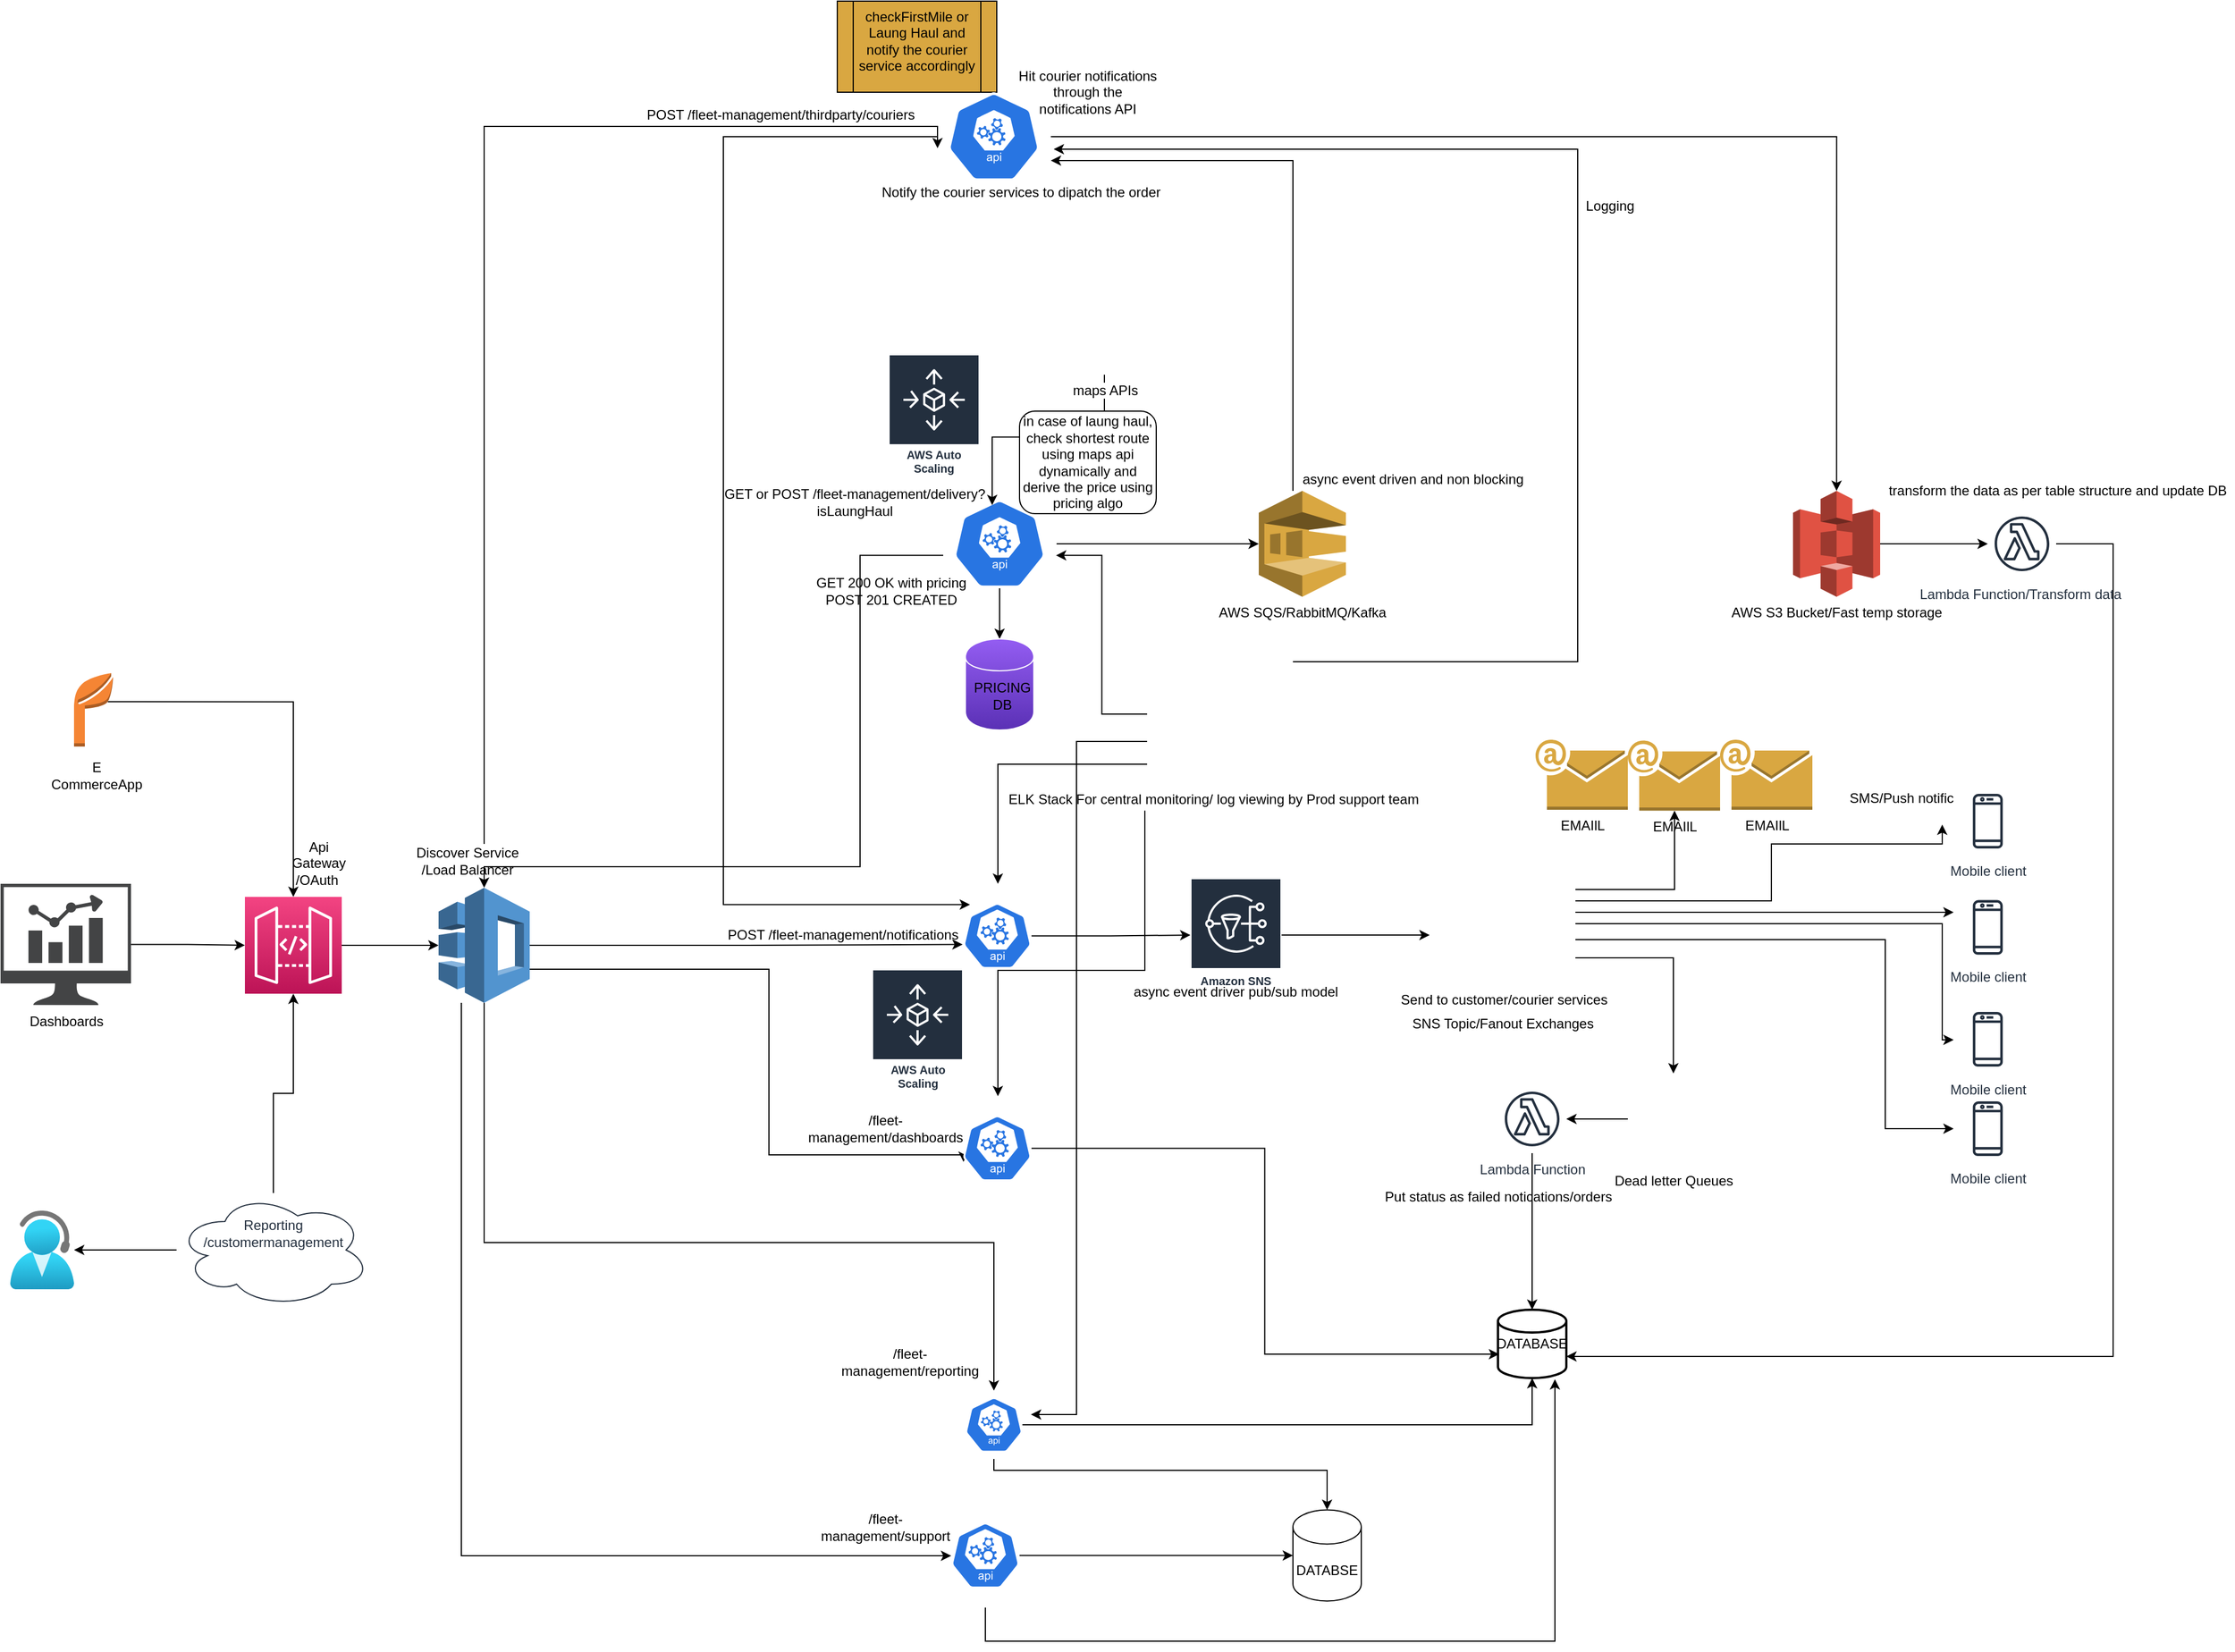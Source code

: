 <mxfile version="14.8.6" type="github">
  <diagram id="D4vt_JizwiGhyIq_tCMl" name="Page-1">
    <mxGraphModel dx="2512" dy="1933" grid="1" gridSize="10" guides="1" tooltips="1" connect="1" arrows="1" fold="1" page="1" pageScale="1" pageWidth="850" pageHeight="1100" math="0" shadow="0">
      <root>
        <mxCell id="0" />
        <mxCell id="1" parent="0" />
        <mxCell id="d7MVmfg-RTv1msQ8y9jw-11" style="edgeStyle=orthogonalEdgeStyle;rounded=0;orthogonalLoop=1;jettySize=auto;html=1;exitX=0.86;exitY=0.39;exitDx=0;exitDy=0;exitPerimeter=0;" parent="1" source="d7MVmfg-RTv1msQ8y9jw-8" target="d7MVmfg-RTv1msQ8y9jw-10" edge="1">
          <mxGeometry relative="1" as="geometry" />
        </mxCell>
        <mxCell id="d7MVmfg-RTv1msQ8y9jw-8" value="" style="outlineConnect=0;dashed=0;verticalLabelPosition=bottom;verticalAlign=top;align=center;html=1;shape=mxgraph.aws3.application;fillColor=#F58534;gradientColor=none;" parent="1" vertex="1">
          <mxGeometry x="-310" y="-270" width="34.5" height="64.5" as="geometry" />
        </mxCell>
        <mxCell id="d7MVmfg-RTv1msQ8y9jw-16" style="edgeStyle=orthogonalEdgeStyle;rounded=0;orthogonalLoop=1;jettySize=auto;html=1;entryX=0;entryY=0.5;entryDx=0;entryDy=0;entryPerimeter=0;" parent="1" source="d7MVmfg-RTv1msQ8y9jw-10" target="d7MVmfg-RTv1msQ8y9jw-15" edge="1">
          <mxGeometry relative="1" as="geometry" />
        </mxCell>
        <mxCell id="d7MVmfg-RTv1msQ8y9jw-10" value="" style="points=[[0,0,0],[0.25,0,0],[0.5,0,0],[0.75,0,0],[1,0,0],[0,1,0],[0.25,1,0],[0.5,1,0],[0.75,1,0],[1,1,0],[0,0.25,0],[0,0.5,0],[0,0.75,0],[1,0.25,0],[1,0.5,0],[1,0.75,0]];outlineConnect=0;fontColor=#232F3E;gradientColor=#F34482;gradientDirection=north;fillColor=#BC1356;strokeColor=#ffffff;dashed=0;verticalLabelPosition=bottom;verticalAlign=top;align=center;html=1;fontSize=12;fontStyle=0;aspect=fixed;shape=mxgraph.aws4.resourceIcon;resIcon=mxgraph.aws4.api_gateway;" parent="1" vertex="1">
          <mxGeometry x="-160" y="-73.5" width="85" height="85" as="geometry" />
        </mxCell>
        <mxCell id="d7MVmfg-RTv1msQ8y9jw-12" value="E CommerceApp&lt;br&gt;" style="text;html=1;strokeColor=none;fillColor=none;align=center;verticalAlign=middle;whiteSpace=wrap;rounded=0;" parent="1" vertex="1">
          <mxGeometry x="-310" y="-190" width="40" height="20" as="geometry" />
        </mxCell>
        <mxCell id="d7MVmfg-RTv1msQ8y9jw-13" value="Api Gateway /OAuth&amp;nbsp;&lt;br&gt;" style="text;html=1;strokeColor=none;fillColor=none;align=center;verticalAlign=middle;whiteSpace=wrap;rounded=0;" parent="1" vertex="1">
          <mxGeometry x="-115" y="-150" width="40" height="93.25" as="geometry" />
        </mxCell>
        <mxCell id="c6L_GwuFG2z1LtC3eL-s-38" style="edgeStyle=orthogonalEdgeStyle;rounded=0;orthogonalLoop=1;jettySize=auto;html=1;" parent="1" source="d7MVmfg-RTv1msQ8y9jw-15" edge="1">
          <mxGeometry relative="1" as="geometry">
            <mxPoint x="470" y="-31.75" as="targetPoint" />
          </mxGeometry>
        </mxCell>
        <mxCell id="c6L_GwuFG2z1LtC3eL-s-56" style="edgeStyle=orthogonalEdgeStyle;rounded=0;orthogonalLoop=1;jettySize=auto;html=1;entryX=0.005;entryY=0.63;entryDx=0;entryDy=0;entryPerimeter=0;" parent="1" source="d7MVmfg-RTv1msQ8y9jw-15" target="d7MVmfg-RTv1msQ8y9jw-173" edge="1">
          <mxGeometry relative="1" as="geometry">
            <Array as="points">
              <mxPoint x="300" y="-10" />
              <mxPoint x="300" y="153" />
              <mxPoint x="471" y="153" />
            </Array>
          </mxGeometry>
        </mxCell>
        <mxCell id="c6L_GwuFG2z1LtC3eL-s-64" style="edgeStyle=orthogonalEdgeStyle;rounded=0;orthogonalLoop=1;jettySize=auto;html=1;entryX=0.5;entryY=0;entryDx=0;entryDy=0;entryPerimeter=0;" parent="1" source="d7MVmfg-RTv1msQ8y9jw-15" target="d7MVmfg-RTv1msQ8y9jw-112" edge="1">
          <mxGeometry relative="1" as="geometry">
            <Array as="points">
              <mxPoint x="50" y="230" />
              <mxPoint x="498" y="230" />
            </Array>
          </mxGeometry>
        </mxCell>
        <mxCell id="c6L_GwuFG2z1LtC3eL-s-67" style="edgeStyle=orthogonalEdgeStyle;rounded=0;orthogonalLoop=1;jettySize=auto;html=1;" parent="1" source="d7MVmfg-RTv1msQ8y9jw-15" target="c6L_GwuFG2z1LtC3eL-s-66" edge="1">
          <mxGeometry relative="1" as="geometry">
            <Array as="points">
              <mxPoint x="30" y="505" />
            </Array>
          </mxGeometry>
        </mxCell>
        <mxCell id="d7MVmfg-RTv1msQ8y9jw-15" value="" style="outlineConnect=0;dashed=0;verticalLabelPosition=bottom;verticalAlign=top;align=center;html=1;shape=mxgraph.aws3.application_discovery_service;fillColor=#5294CF;gradientColor=none;" parent="1" vertex="1">
          <mxGeometry x="10" y="-81.5" width="80" height="101" as="geometry" />
        </mxCell>
        <mxCell id="E4ljKwpt6V25fC0PbpRW-5" style="edgeStyle=orthogonalEdgeStyle;rounded=0;orthogonalLoop=1;jettySize=auto;html=1;entryX=0.005;entryY=0.63;entryDx=0;entryDy=0;entryPerimeter=0;" edge="1" parent="1" source="d7MVmfg-RTv1msQ8y9jw-17" target="E4ljKwpt6V25fC0PbpRW-1">
          <mxGeometry relative="1" as="geometry">
            <Array as="points">
              <mxPoint x="50" y="-750" />
              <mxPoint x="448" y="-750" />
            </Array>
          </mxGeometry>
        </mxCell>
        <mxCell id="d7MVmfg-RTv1msQ8y9jw-17" value="Discover Service&lt;br&gt;/Load Balancer" style="text;html=1;align=center;verticalAlign=middle;resizable=0;points=[];autosize=1;strokeColor=none;" parent="1" vertex="1">
          <mxGeometry x="-20" y="-120" width="110" height="30" as="geometry" />
        </mxCell>
        <mxCell id="d7MVmfg-RTv1msQ8y9jw-37" style="edgeStyle=orthogonalEdgeStyle;rounded=0;orthogonalLoop=1;jettySize=auto;html=1;exitX=0.005;exitY=0.63;exitDx=0;exitDy=0;exitPerimeter=0;" parent="1" source="d7MVmfg-RTv1msQ8y9jw-19" target="d7MVmfg-RTv1msQ8y9jw-15" edge="1">
          <mxGeometry relative="1" as="geometry">
            <Array as="points">
              <mxPoint x="380" y="-373" />
              <mxPoint x="380" y="-100" />
              <mxPoint x="50" y="-100" />
            </Array>
          </mxGeometry>
        </mxCell>
        <mxCell id="d7MVmfg-RTv1msQ8y9jw-84" style="edgeStyle=orthogonalEdgeStyle;rounded=0;orthogonalLoop=1;jettySize=auto;html=1;entryX=0.5;entryY=0;entryDx=0;entryDy=0;" parent="1" source="d7MVmfg-RTv1msQ8y9jw-19" target="d7MVmfg-RTv1msQ8y9jw-27" edge="1">
          <mxGeometry relative="1" as="geometry" />
        </mxCell>
        <mxCell id="c6L_GwuFG2z1LtC3eL-s-17" style="edgeStyle=orthogonalEdgeStyle;rounded=0;orthogonalLoop=1;jettySize=auto;html=1;entryX=0;entryY=0.5;entryDx=0;entryDy=0;entryPerimeter=0;" parent="1" source="d7MVmfg-RTv1msQ8y9jw-19" target="d7MVmfg-RTv1msQ8y9jw-47" edge="1">
          <mxGeometry relative="1" as="geometry" />
        </mxCell>
        <mxCell id="d7MVmfg-RTv1msQ8y9jw-19" value="" style="html=1;dashed=0;whitespace=wrap;fillColor=#2875E2;strokeColor=#ffffff;points=[[0.005,0.63,0],[0.1,0.2,0],[0.9,0.2,0],[0.5,0,0],[0.995,0.63,0],[0.72,0.99,0],[0.5,1,0],[0.28,0.99,0]];shape=mxgraph.kubernetes.icon;prIcon=api" parent="1" vertex="1">
          <mxGeometry x="452.5" y="-422.5" width="100" height="78" as="geometry" />
        </mxCell>
        <mxCell id="d7MVmfg-RTv1msQ8y9jw-21" value="GET or POST /fleet-management/delivery?isLaungHaul" style="text;html=1;strokeColor=none;fillColor=none;align=center;verticalAlign=middle;whiteSpace=wrap;rounded=0;" parent="1" vertex="1">
          <mxGeometry x="259.5" y="-430" width="230.5" height="20" as="geometry" />
        </mxCell>
        <mxCell id="d7MVmfg-RTv1msQ8y9jw-27" value="" style="shape=cylinder;whiteSpace=wrap;html=1;boundedLbl=1;backgroundOutline=1;dashed=0;fontColor=#232F3E;fontStyle=0;verticalAlign=top;strokeColor=#ffffff;fillColor=#5A30B5;gradientColor=#945DF2;gradientDirection=north;" parent="1" vertex="1">
          <mxGeometry x="472.5" y="-300" width="60" height="80" as="geometry" />
        </mxCell>
        <mxCell id="d7MVmfg-RTv1msQ8y9jw-38" value="GET 200 OK with pricing&lt;br&gt;POST 201 CREATED" style="text;html=1;strokeColor=none;fillColor=none;align=center;verticalAlign=middle;whiteSpace=wrap;rounded=0;" parent="1" vertex="1">
          <mxGeometry x="325" y="-360" width="165" height="35" as="geometry" />
        </mxCell>
        <mxCell id="E4ljKwpt6V25fC0PbpRW-16" style="edgeStyle=orthogonalEdgeStyle;rounded=0;orthogonalLoop=1;jettySize=auto;html=1;" edge="1" parent="1" source="d7MVmfg-RTv1msQ8y9jw-47" target="E4ljKwpt6V25fC0PbpRW-1">
          <mxGeometry relative="1" as="geometry">
            <Array as="points">
              <mxPoint x="760" y="-720" />
            </Array>
          </mxGeometry>
        </mxCell>
        <mxCell id="d7MVmfg-RTv1msQ8y9jw-47" value="AWS SQS/RabbitMQ/Kafka" style="outlineConnect=0;dashed=0;verticalLabelPosition=bottom;verticalAlign=top;align=center;html=1;shape=mxgraph.aws3.sqs;fillColor=#D9A741;gradientColor=none;" parent="1" vertex="1">
          <mxGeometry x="730" y="-430" width="76.5" height="93" as="geometry" />
        </mxCell>
        <mxCell id="d7MVmfg-RTv1msQ8y9jw-82" value="PRICING DB" style="text;html=1;strokeColor=none;fillColor=none;align=center;verticalAlign=middle;whiteSpace=wrap;rounded=0;" parent="1" vertex="1">
          <mxGeometry x="485" y="-260" width="40" height="20" as="geometry" />
        </mxCell>
        <mxCell id="c6L_GwuFG2z1LtC3eL-s-5" style="edgeStyle=orthogonalEdgeStyle;rounded=0;orthogonalLoop=1;jettySize=auto;html=1;entryX=0.435;entryY=0.064;entryDx=0;entryDy=0;entryPerimeter=0;" parent="1" source="d7MVmfg-RTv1msQ8y9jw-85" target="d7MVmfg-RTv1msQ8y9jw-19" edge="1">
          <mxGeometry relative="1" as="geometry" />
        </mxCell>
        <mxCell id="d7MVmfg-RTv1msQ8y9jw-85" value="maps APIs" style="shape=image;html=1;verticalAlign=top;verticalLabelPosition=bottom;labelBackgroundColor=#ffffff;imageAspect=0;aspect=fixed;image=https://cdn4.iconfinder.com/data/icons/flatified/128/map.png" parent="1" vertex="1">
          <mxGeometry x="530.5" y="-660" width="128" height="128" as="geometry" />
        </mxCell>
        <mxCell id="d7MVmfg-RTv1msQ8y9jw-90" value="checkFirstMile or Laung Haul and notify the courier service accordingly" style="shape=process;whiteSpace=wrap;html=1;backgroundOutline=1;dashed=0;verticalAlign=top;fillColor=#D9A741;" parent="1" vertex="1">
          <mxGeometry x="360" y="-860" width="140" height="80" as="geometry" />
        </mxCell>
        <mxCell id="d7MVmfg-RTv1msQ8y9jw-92" value="in case of laung haul, check shortest route using maps api dynamically and derive the price using pricing algo" style="rounded=1;whiteSpace=wrap;html=1;" parent="1" vertex="1">
          <mxGeometry x="520" y="-500" width="120" height="90" as="geometry" />
        </mxCell>
        <mxCell id="d7MVmfg-RTv1msQ8y9jw-103" style="edgeStyle=orthogonalEdgeStyle;rounded=0;orthogonalLoop=1;jettySize=auto;html=1;" parent="1" source="d7MVmfg-RTv1msQ8y9jw-102" target="d7MVmfg-RTv1msQ8y9jw-10" edge="1">
          <mxGeometry relative="1" as="geometry" />
        </mxCell>
        <mxCell id="d7MVmfg-RTv1msQ8y9jw-102" value="Dashboards" style="pointerEvents=1;shadow=0;dashed=0;html=1;strokeColor=none;fillColor=#434445;aspect=fixed;labelPosition=center;verticalLabelPosition=bottom;verticalAlign=top;align=center;outlineConnect=0;shape=mxgraph.vvd.nsx_dashboard;" parent="1" vertex="1">
          <mxGeometry x="-374.52" y="-85" width="114.52" height="106.5" as="geometry" />
        </mxCell>
        <mxCell id="c6L_GwuFG2z1LtC3eL-s-59" style="edgeStyle=orthogonalEdgeStyle;rounded=0;orthogonalLoop=1;jettySize=auto;html=1;" parent="1" source="d7MVmfg-RTv1msQ8y9jw-106" target="c6L_GwuFG2z1LtC3eL-s-24" edge="1">
          <mxGeometry relative="1" as="geometry" />
        </mxCell>
        <mxCell id="d7MVmfg-RTv1msQ8y9jw-106" value="" style="html=1;dashed=0;whitespace=wrap;fillColor=#2875E2;strokeColor=#ffffff;points=[[0.005,0.63,0],[0.1,0.2,0],[0.9,0.2,0],[0.5,0,0],[0.995,0.63,0],[0.72,0.99,0],[0.5,1,0],[0.28,0.99,0]];shape=mxgraph.kubernetes.icon;prIcon=api" parent="1" vertex="1">
          <mxGeometry x="470.5" y="-85" width="60" height="91.5" as="geometry" />
        </mxCell>
        <mxCell id="d7MVmfg-RTv1msQ8y9jw-107" value="/fleet-management/dashboards" style="text;html=1;strokeColor=none;fillColor=none;align=center;verticalAlign=middle;whiteSpace=wrap;rounded=0;" parent="1" vertex="1">
          <mxGeometry x="325" y="120" width="155" height="20" as="geometry" />
        </mxCell>
        <mxCell id="c6L_GwuFG2z1LtC3eL-s-65" style="edgeStyle=orthogonalEdgeStyle;rounded=0;orthogonalLoop=1;jettySize=auto;html=1;entryX=0.5;entryY=1;entryDx=0;entryDy=0;entryPerimeter=0;" parent="1" source="d7MVmfg-RTv1msQ8y9jw-112" target="c6L_GwuFG2z1LtC3eL-s-43" edge="1">
          <mxGeometry relative="1" as="geometry" />
        </mxCell>
        <mxCell id="c6L_GwuFG2z1LtC3eL-s-73" style="edgeStyle=orthogonalEdgeStyle;rounded=0;orthogonalLoop=1;jettySize=auto;html=1;entryX=0.5;entryY=0;entryDx=0;entryDy=0;entryPerimeter=0;" parent="1" source="d7MVmfg-RTv1msQ8y9jw-112" target="c6L_GwuFG2z1LtC3eL-s-68" edge="1">
          <mxGeometry relative="1" as="geometry">
            <Array as="points">
              <mxPoint x="498" y="430" />
              <mxPoint x="790" y="430" />
            </Array>
          </mxGeometry>
        </mxCell>
        <mxCell id="d7MVmfg-RTv1msQ8y9jw-112" value="" style="html=1;dashed=0;whitespace=wrap;fillColor=#2875E2;strokeColor=#ffffff;points=[[0.005,0.63,0],[0.1,0.2,0],[0.9,0.2,0],[0.5,0,0],[0.995,0.63,0],[0.72,0.99,0],[0.5,1,0],[0.28,0.99,0]];shape=mxgraph.kubernetes.icon;prIcon=api" parent="1" vertex="1">
          <mxGeometry x="472.5" y="360" width="50" height="60" as="geometry" />
        </mxCell>
        <mxCell id="d7MVmfg-RTv1msQ8y9jw-117" value="" style="aspect=fixed;html=1;points=[];align=center;image;fontSize=12;image=img/lib/azure2/general/Help_and_Support.svg;" parent="1" vertex="1">
          <mxGeometry x="-366" y="202" width="56.0" height="69" as="geometry" />
        </mxCell>
        <mxCell id="d7MVmfg-RTv1msQ8y9jw-120" value="/fleet-management/support" style="text;html=1;strokeColor=none;fillColor=none;align=center;verticalAlign=middle;whiteSpace=wrap;rounded=0;" parent="1" vertex="1">
          <mxGeometry x="361.25" y="470" width="82.5" height="20" as="geometry" />
        </mxCell>
        <mxCell id="c6L_GwuFG2z1LtC3eL-s-58" style="edgeStyle=orthogonalEdgeStyle;rounded=0;orthogonalLoop=1;jettySize=auto;html=1;entryX=0.017;entryY=0.65;entryDx=0;entryDy=0;entryPerimeter=0;" parent="1" source="d7MVmfg-RTv1msQ8y9jw-173" target="c6L_GwuFG2z1LtC3eL-s-43" edge="1">
          <mxGeometry relative="1" as="geometry" />
        </mxCell>
        <mxCell id="d7MVmfg-RTv1msQ8y9jw-173" value="" style="html=1;dashed=0;whitespace=wrap;fillColor=#2875E2;strokeColor=#ffffff;points=[[0.005,0.63,0],[0.1,0.2,0],[0.9,0.2,0],[0.5,0,0],[0.995,0.63,0],[0.72,0.99,0],[0.5,1,0],[0.28,0.99,0]];shape=mxgraph.kubernetes.icon;prIcon=api" parent="1" vertex="1">
          <mxGeometry x="470.5" y="101.5" width="60" height="91.5" as="geometry" />
        </mxCell>
        <mxCell id="MmtBXjd9yNij9dpkOTJT-9" value="AWS Auto Scaling" style="outlineConnect=0;fontColor=#232F3E;gradientColor=none;strokeColor=#ffffff;fillColor=#232F3E;dashed=0;verticalLabelPosition=middle;verticalAlign=bottom;align=center;html=1;whiteSpace=wrap;fontSize=10;fontStyle=1;spacing=3;shape=mxgraph.aws4.productIcon;prIcon=mxgraph.aws4.autoscaling;" parent="1" vertex="1">
          <mxGeometry x="390.5" y="-10" width="80" height="110" as="geometry" />
        </mxCell>
        <mxCell id="c6L_GwuFG2z1LtC3eL-s-1" value="" style="edgeStyle=orthogonalEdgeStyle;rounded=0;orthogonalLoop=1;jettySize=auto;html=1;" parent="1" source="MmtBXjd9yNij9dpkOTJT-18" target="d7MVmfg-RTv1msQ8y9jw-117" edge="1">
          <mxGeometry relative="1" as="geometry" />
        </mxCell>
        <mxCell id="c6L_GwuFG2z1LtC3eL-s-12" style="edgeStyle=orthogonalEdgeStyle;rounded=0;orthogonalLoop=1;jettySize=auto;html=1;entryX=0.5;entryY=1;entryDx=0;entryDy=0;entryPerimeter=0;" parent="1" source="MmtBXjd9yNij9dpkOTJT-18" target="d7MVmfg-RTv1msQ8y9jw-10" edge="1">
          <mxGeometry relative="1" as="geometry" />
        </mxCell>
        <mxCell id="MmtBXjd9yNij9dpkOTJT-18" value="&lt;br&gt;Reporting&lt;br&gt;/customermanagement" style="ellipse;shape=cloud;whiteSpace=wrap;html=1;dashed=0;fontColor=#232F3E;fontStyle=0;verticalAlign=top;strokeColor=#232F3E;" parent="1" vertex="1">
          <mxGeometry x="-220" y="186.5" width="170" height="100" as="geometry" />
        </mxCell>
        <mxCell id="c6L_GwuFG2z1LtC3eL-s-11" value="&amp;nbsp;POST /fleet-management/notifications" style="text;html=1;align=center;verticalAlign=middle;resizable=0;points=[];autosize=1;strokeColor=none;" parent="1" vertex="1">
          <mxGeometry x="252.5" y="-50" width="220" height="20" as="geometry" />
        </mxCell>
        <mxCell id="c6L_GwuFG2z1LtC3eL-s-16" value="AWS Auto Scaling" style="outlineConnect=0;fontColor=#232F3E;gradientColor=none;strokeColor=#ffffff;fillColor=#232F3E;dashed=0;verticalLabelPosition=middle;verticalAlign=bottom;align=center;html=1;whiteSpace=wrap;fontSize=10;fontStyle=1;spacing=3;shape=mxgraph.aws4.productIcon;prIcon=mxgraph.aws4.autoscaling;" parent="1" vertex="1">
          <mxGeometry x="405" y="-550" width="80" height="110" as="geometry" />
        </mxCell>
        <mxCell id="c6L_GwuFG2z1LtC3eL-s-27" style="edgeStyle=orthogonalEdgeStyle;rounded=0;orthogonalLoop=1;jettySize=auto;html=1;" parent="1" source="c6L_GwuFG2z1LtC3eL-s-24" target="c6L_GwuFG2z1LtC3eL-s-26" edge="1">
          <mxGeometry relative="1" as="geometry" />
        </mxCell>
        <mxCell id="c6L_GwuFG2z1LtC3eL-s-24" value="Amazon SNS" style="outlineConnect=0;fontColor=#232F3E;gradientColor=none;strokeColor=#ffffff;fillColor=#232F3E;dashed=0;verticalLabelPosition=middle;verticalAlign=bottom;align=center;html=1;whiteSpace=wrap;fontSize=10;fontStyle=1;spacing=3;shape=mxgraph.aws4.productIcon;prIcon=mxgraph.aws4.sns;" parent="1" vertex="1">
          <mxGeometry x="670" y="-90" width="80" height="100" as="geometry" />
        </mxCell>
        <mxCell id="c6L_GwuFG2z1LtC3eL-s-29" style="edgeStyle=orthogonalEdgeStyle;rounded=0;orthogonalLoop=1;jettySize=auto;html=1;" parent="1" source="c6L_GwuFG2z1LtC3eL-s-26" edge="1">
          <mxGeometry relative="1" as="geometry">
            <mxPoint x="1330" y="-137" as="targetPoint" />
            <Array as="points">
              <mxPoint x="1180" y="-70" />
              <mxPoint x="1180" y="-120" />
              <mxPoint x="1330" y="-120" />
            </Array>
          </mxGeometry>
        </mxCell>
        <mxCell id="c6L_GwuFG2z1LtC3eL-s-35" style="edgeStyle=orthogonalEdgeStyle;rounded=0;orthogonalLoop=1;jettySize=auto;html=1;" parent="1" source="c6L_GwuFG2z1LtC3eL-s-26" target="c6L_GwuFG2z1LtC3eL-s-31" edge="1">
          <mxGeometry relative="1" as="geometry">
            <Array as="points">
              <mxPoint x="1330" y="-60" />
              <mxPoint x="1330" y="-60" />
            </Array>
          </mxGeometry>
        </mxCell>
        <mxCell id="c6L_GwuFG2z1LtC3eL-s-36" style="edgeStyle=orthogonalEdgeStyle;rounded=0;orthogonalLoop=1;jettySize=auto;html=1;" parent="1" source="c6L_GwuFG2z1LtC3eL-s-26" target="c6L_GwuFG2z1LtC3eL-s-33" edge="1">
          <mxGeometry relative="1" as="geometry">
            <Array as="points">
              <mxPoint x="1330" y="-50" />
              <mxPoint x="1330" y="52" />
            </Array>
          </mxGeometry>
        </mxCell>
        <mxCell id="c6L_GwuFG2z1LtC3eL-s-37" style="edgeStyle=orthogonalEdgeStyle;rounded=0;orthogonalLoop=1;jettySize=auto;html=1;" parent="1" source="c6L_GwuFG2z1LtC3eL-s-26" target="c6L_GwuFG2z1LtC3eL-s-34" edge="1">
          <mxGeometry relative="1" as="geometry">
            <Array as="points">
              <mxPoint x="1280" y="-36" />
              <mxPoint x="1280" y="130" />
            </Array>
          </mxGeometry>
        </mxCell>
        <mxCell id="c6L_GwuFG2z1LtC3eL-s-41" style="edgeStyle=orthogonalEdgeStyle;rounded=0;orthogonalLoop=1;jettySize=auto;html=1;" parent="1" source="c6L_GwuFG2z1LtC3eL-s-26" target="c6L_GwuFG2z1LtC3eL-s-39" edge="1">
          <mxGeometry relative="1" as="geometry">
            <Array as="points">
              <mxPoint x="1094" y="-20" />
            </Array>
          </mxGeometry>
        </mxCell>
        <mxCell id="c6L_GwuFG2z1LtC3eL-s-50" style="edgeStyle=orthogonalEdgeStyle;rounded=0;orthogonalLoop=1;jettySize=auto;html=1;" parent="1" source="c6L_GwuFG2z1LtC3eL-s-26" target="c6L_GwuFG2z1LtC3eL-s-49" edge="1">
          <mxGeometry relative="1" as="geometry">
            <Array as="points">
              <mxPoint x="1095" y="-80" />
            </Array>
          </mxGeometry>
        </mxCell>
        <mxCell id="c6L_GwuFG2z1LtC3eL-s-26" value="SNS Topic/Fanout Exchanges" style="shape=image;html=1;verticalAlign=top;verticalLabelPosition=bottom;labelBackgroundColor=#ffffff;imageAspect=0;aspect=fixed;image=https://cdn2.iconfinder.com/data/icons/amazon-aws-stencils/100/App_Services_copy_Amazon_SNS_Topic-128.png" parent="1" vertex="1">
          <mxGeometry x="880" y="-104" width="128" height="128" as="geometry" />
        </mxCell>
        <mxCell id="c6L_GwuFG2z1LtC3eL-s-30" value="SMS/Push notifications" style="text;html=1;align=center;verticalAlign=middle;resizable=0;points=[];autosize=1;strokeColor=none;" parent="1" vertex="1">
          <mxGeometry x="1240" y="-170" width="140" height="20" as="geometry" />
        </mxCell>
        <mxCell id="c6L_GwuFG2z1LtC3eL-s-31" value="Mobile client" style="outlineConnect=0;fontColor=#232F3E;gradientColor=none;strokeColor=#232F3E;fillColor=#ffffff;dashed=0;verticalLabelPosition=bottom;verticalAlign=top;align=center;html=1;fontSize=12;fontStyle=0;aspect=fixed;shape=mxgraph.aws4.resourceIcon;resIcon=mxgraph.aws4.mobile_client;" parent="1" vertex="1">
          <mxGeometry x="1340" y="-76.75" width="60" height="60" as="geometry" />
        </mxCell>
        <mxCell id="c6L_GwuFG2z1LtC3eL-s-32" value="Mobile client" style="outlineConnect=0;fontColor=#232F3E;gradientColor=none;strokeColor=#232F3E;fillColor=#ffffff;dashed=0;verticalLabelPosition=bottom;verticalAlign=top;align=center;html=1;fontSize=12;fontStyle=0;aspect=fixed;shape=mxgraph.aws4.resourceIcon;resIcon=mxgraph.aws4.mobile_client;" parent="1" vertex="1">
          <mxGeometry x="1340" y="-170" width="60" height="60" as="geometry" />
        </mxCell>
        <mxCell id="c6L_GwuFG2z1LtC3eL-s-33" value="Mobile client" style="outlineConnect=0;fontColor=#232F3E;gradientColor=none;strokeColor=#232F3E;fillColor=#ffffff;dashed=0;verticalLabelPosition=bottom;verticalAlign=top;align=center;html=1;fontSize=12;fontStyle=0;aspect=fixed;shape=mxgraph.aws4.resourceIcon;resIcon=mxgraph.aws4.mobile_client;" parent="1" vertex="1">
          <mxGeometry x="1340" y="21.5" width="60" height="60" as="geometry" />
        </mxCell>
        <mxCell id="c6L_GwuFG2z1LtC3eL-s-34" value="Mobile client" style="outlineConnect=0;fontColor=#232F3E;gradientColor=none;strokeColor=#232F3E;fillColor=#ffffff;dashed=0;verticalLabelPosition=bottom;verticalAlign=top;align=center;html=1;fontSize=12;fontStyle=0;aspect=fixed;shape=mxgraph.aws4.resourceIcon;resIcon=mxgraph.aws4.mobile_client;" parent="1" vertex="1">
          <mxGeometry x="1340" y="100" width="60" height="60" as="geometry" />
        </mxCell>
        <mxCell id="c6L_GwuFG2z1LtC3eL-s-44" style="edgeStyle=orthogonalEdgeStyle;rounded=0;orthogonalLoop=1;jettySize=auto;html=1;" parent="1" source="c6L_GwuFG2z1LtC3eL-s-39" target="c6L_GwuFG2z1LtC3eL-s-42" edge="1">
          <mxGeometry relative="1" as="geometry" />
        </mxCell>
        <mxCell id="c6L_GwuFG2z1LtC3eL-s-39" value="Dead letter Queues" style="shape=image;html=1;verticalAlign=top;verticalLabelPosition=bottom;labelBackgroundColor=#ffffff;imageAspect=0;aspect=fixed;image=https://cdn4.iconfinder.com/data/icons/linecon/512/message-128.png" parent="1" vertex="1">
          <mxGeometry x="1054" y="81.5" width="80" height="80" as="geometry" />
        </mxCell>
        <mxCell id="c6L_GwuFG2z1LtC3eL-s-45" style="edgeStyle=orthogonalEdgeStyle;rounded=0;orthogonalLoop=1;jettySize=auto;html=1;" parent="1" source="c6L_GwuFG2z1LtC3eL-s-42" target="c6L_GwuFG2z1LtC3eL-s-43" edge="1">
          <mxGeometry relative="1" as="geometry" />
        </mxCell>
        <mxCell id="c6L_GwuFG2z1LtC3eL-s-42" value="Lambda Function" style="outlineConnect=0;fontColor=#232F3E;gradientColor=none;strokeColor=#232F3E;fillColor=#ffffff;dashed=0;verticalLabelPosition=bottom;verticalAlign=top;align=center;html=1;fontSize=12;fontStyle=0;aspect=fixed;shape=mxgraph.aws4.resourceIcon;resIcon=mxgraph.aws4.lambda_function;" parent="1" vertex="1">
          <mxGeometry x="940" y="91.5" width="60" height="60" as="geometry" />
        </mxCell>
        <mxCell id="c6L_GwuFG2z1LtC3eL-s-43" value="DATABASE" style="strokeWidth=2;html=1;shape=mxgraph.flowchart.database;whiteSpace=wrap;" parent="1" vertex="1">
          <mxGeometry x="940" y="289" width="60" height="60" as="geometry" />
        </mxCell>
        <mxCell id="c6L_GwuFG2z1LtC3eL-s-49" value="EMAIlL" style="outlineConnect=0;dashed=0;verticalLabelPosition=bottom;verticalAlign=top;align=center;html=1;shape=mxgraph.aws3.email;fillColor=#D9A741;gradientColor=none;" parent="1" vertex="1">
          <mxGeometry x="1054" y="-210.75" width="81" height="61.5" as="geometry" />
        </mxCell>
        <mxCell id="c6L_GwuFG2z1LtC3eL-s-51" value="EMAIlL" style="outlineConnect=0;dashed=0;verticalLabelPosition=bottom;verticalAlign=top;align=center;html=1;shape=mxgraph.aws3.email;fillColor=#D9A741;gradientColor=none;" parent="1" vertex="1">
          <mxGeometry x="1135" y="-211.5" width="81" height="61.5" as="geometry" />
        </mxCell>
        <mxCell id="c6L_GwuFG2z1LtC3eL-s-52" value="EMAIlL" style="outlineConnect=0;dashed=0;verticalLabelPosition=bottom;verticalAlign=top;align=center;html=1;shape=mxgraph.aws3.email;fillColor=#D9A741;gradientColor=none;" parent="1" vertex="1">
          <mxGeometry x="973" y="-211.5" width="81" height="61.5" as="geometry" />
        </mxCell>
        <mxCell id="c6L_GwuFG2z1LtC3eL-s-60" value="async event driver pub/sub model" style="text;html=1;strokeColor=none;fillColor=none;align=center;verticalAlign=middle;whiteSpace=wrap;rounded=0;" parent="1" vertex="1">
          <mxGeometry x="618.5" width="181.5" height="20" as="geometry" />
        </mxCell>
        <mxCell id="c6L_GwuFG2z1LtC3eL-s-62" value="/fleet-management/reporting" style="text;html=1;strokeColor=none;fillColor=none;align=center;verticalAlign=middle;whiteSpace=wrap;rounded=0;" parent="1" vertex="1">
          <mxGeometry x="403.75" y="320" width="40" height="30" as="geometry" />
        </mxCell>
        <mxCell id="c6L_GwuFG2z1LtC3eL-s-69" style="edgeStyle=orthogonalEdgeStyle;rounded=0;orthogonalLoop=1;jettySize=auto;html=1;entryX=0;entryY=0.5;entryDx=0;entryDy=0;entryPerimeter=0;" parent="1" source="c6L_GwuFG2z1LtC3eL-s-66" target="c6L_GwuFG2z1LtC3eL-s-68" edge="1">
          <mxGeometry relative="1" as="geometry" />
        </mxCell>
        <mxCell id="c6L_GwuFG2z1LtC3eL-s-72" style="edgeStyle=orthogonalEdgeStyle;rounded=0;orthogonalLoop=1;jettySize=auto;html=1;" parent="1" source="c6L_GwuFG2z1LtC3eL-s-66" edge="1">
          <mxGeometry relative="1" as="geometry">
            <mxPoint x="990" y="350" as="targetPoint" />
            <Array as="points">
              <mxPoint x="490" y="580" />
              <mxPoint x="990" y="580" />
            </Array>
          </mxGeometry>
        </mxCell>
        <mxCell id="c6L_GwuFG2z1LtC3eL-s-66" value="" style="html=1;dashed=0;whitespace=wrap;fillColor=#2875E2;strokeColor=#ffffff;points=[[0.005,0.63,0],[0.1,0.2,0],[0.9,0.2,0],[0.5,0,0],[0.995,0.63,0],[0.72,0.99,0],[0.5,1,0],[0.28,0.99,0]];shape=mxgraph.kubernetes.icon;prIcon=api" parent="1" vertex="1">
          <mxGeometry x="460" y="459" width="60" height="91.5" as="geometry" />
        </mxCell>
        <mxCell id="c6L_GwuFG2z1LtC3eL-s-68" value="DATABSE" style="shape=cylinder3;whiteSpace=wrap;html=1;boundedLbl=1;backgroundOutline=1;size=15;" parent="1" vertex="1">
          <mxGeometry x="760" y="464.75" width="60" height="80" as="geometry" />
        </mxCell>
        <mxCell id="gMruiBbs81_NsQWsztjA-6" style="edgeStyle=orthogonalEdgeStyle;rounded=0;orthogonalLoop=1;jettySize=auto;html=1;" parent="1" source="gMruiBbs81_NsQWsztjA-1" target="gMruiBbs81_NsQWsztjA-5" edge="1">
          <mxGeometry relative="1" as="geometry" />
        </mxCell>
        <mxCell id="gMruiBbs81_NsQWsztjA-1" value="AWS S3 Bucket/Fast temp storage" style="outlineConnect=0;dashed=0;verticalLabelPosition=bottom;verticalAlign=top;align=center;html=1;shape=mxgraph.aws3.s3;fillColor=#E05243;gradientColor=none;" parent="1" vertex="1">
          <mxGeometry x="1199" y="-430" width="76.5" height="93" as="geometry" />
        </mxCell>
        <mxCell id="gMruiBbs81_NsQWsztjA-7" style="edgeStyle=orthogonalEdgeStyle;rounded=0;orthogonalLoop=1;jettySize=auto;html=1;" parent="1" source="gMruiBbs81_NsQWsztjA-5" target="c6L_GwuFG2z1LtC3eL-s-43" edge="1">
          <mxGeometry relative="1" as="geometry">
            <Array as="points">
              <mxPoint x="1480" y="-383" />
              <mxPoint x="1480" y="330" />
            </Array>
          </mxGeometry>
        </mxCell>
        <mxCell id="gMruiBbs81_NsQWsztjA-5" value="Lambda Function/Transform data&amp;nbsp;" style="outlineConnect=0;fontColor=#232F3E;gradientColor=none;strokeColor=#232F3E;fillColor=#ffffff;dashed=0;verticalLabelPosition=bottom;verticalAlign=top;align=center;html=1;fontSize=12;fontStyle=0;aspect=fixed;shape=mxgraph.aws4.resourceIcon;resIcon=mxgraph.aws4.lambda_function;" parent="1" vertex="1">
          <mxGeometry x="1370" y="-413.5" width="60" height="60" as="geometry" />
        </mxCell>
        <mxCell id="gMruiBbs81_NsQWsztjA-11" style="edgeStyle=orthogonalEdgeStyle;rounded=0;orthogonalLoop=1;jettySize=auto;html=1;entryX=0.995;entryY=0.63;entryDx=0;entryDy=0;entryPerimeter=0;" parent="1" source="gMruiBbs81_NsQWsztjA-8" target="d7MVmfg-RTv1msQ8y9jw-19" edge="1">
          <mxGeometry relative="1" as="geometry" />
        </mxCell>
        <mxCell id="gMruiBbs81_NsQWsztjA-12" style="edgeStyle=orthogonalEdgeStyle;rounded=0;orthogonalLoop=1;jettySize=auto;html=1;" parent="1" source="gMruiBbs81_NsQWsztjA-8" target="d7MVmfg-RTv1msQ8y9jw-106" edge="1">
          <mxGeometry relative="1" as="geometry">
            <Array as="points">
              <mxPoint x="501" y="-190" />
            </Array>
          </mxGeometry>
        </mxCell>
        <mxCell id="gMruiBbs81_NsQWsztjA-15" style="edgeStyle=orthogonalEdgeStyle;rounded=0;orthogonalLoop=1;jettySize=auto;html=1;" parent="1" source="gMruiBbs81_NsQWsztjA-8" edge="1">
          <mxGeometry relative="1" as="geometry">
            <mxPoint x="550" y="-730" as="targetPoint" />
            <Array as="points">
              <mxPoint x="1010" y="-280" />
            </Array>
          </mxGeometry>
        </mxCell>
        <mxCell id="gMruiBbs81_NsQWsztjA-16" style="edgeStyle=orthogonalEdgeStyle;rounded=0;orthogonalLoop=1;jettySize=auto;html=1;" parent="1" source="gMruiBbs81_NsQWsztjA-8" edge="1">
          <mxGeometry relative="1" as="geometry">
            <mxPoint x="530" y="381" as="targetPoint" />
            <Array as="points">
              <mxPoint x="570" y="-210" />
              <mxPoint x="570" y="381" />
            </Array>
          </mxGeometry>
        </mxCell>
        <mxCell id="gMruiBbs81_NsQWsztjA-8" value="" style="shape=image;html=1;verticalAlign=top;verticalLabelPosition=bottom;labelBackgroundColor=#ffffff;imageAspect=0;aspect=fixed;image=https://cdn4.iconfinder.com/data/icons/logos-brands-5/24/kibana-128.png" parent="1" vertex="1">
          <mxGeometry x="632" y="-298" width="128" height="128" as="geometry" />
        </mxCell>
        <mxCell id="gMruiBbs81_NsQWsztjA-13" style="edgeStyle=orthogonalEdgeStyle;rounded=0;orthogonalLoop=1;jettySize=auto;html=1;" parent="1" source="gMruiBbs81_NsQWsztjA-10" target="d7MVmfg-RTv1msQ8y9jw-173" edge="1">
          <mxGeometry relative="1" as="geometry">
            <Array as="points">
              <mxPoint x="630" y="-9" />
              <mxPoint x="501" y="-9" />
            </Array>
          </mxGeometry>
        </mxCell>
        <mxCell id="gMruiBbs81_NsQWsztjA-10" value="ELK Stack For central monitoring/ log viewing by Prod support team" style="text;html=1;align=center;verticalAlign=middle;resizable=0;points=[];autosize=1;strokeColor=none;" parent="1" vertex="1">
          <mxGeometry x="500" y="-169.25" width="380" height="20" as="geometry" />
        </mxCell>
        <mxCell id="E4ljKwpt6V25fC0PbpRW-18" style="edgeStyle=orthogonalEdgeStyle;rounded=0;orthogonalLoop=1;jettySize=auto;html=1;entryX=0.5;entryY=0;entryDx=0;entryDy=0;entryPerimeter=0;" edge="1" parent="1" source="E4ljKwpt6V25fC0PbpRW-1" target="gMruiBbs81_NsQWsztjA-1">
          <mxGeometry relative="1" as="geometry" />
        </mxCell>
        <mxCell id="E4ljKwpt6V25fC0PbpRW-22" style="edgeStyle=orthogonalEdgeStyle;rounded=0;orthogonalLoop=1;jettySize=auto;html=1;entryX=0.1;entryY=0.2;entryDx=0;entryDy=0;entryPerimeter=0;" edge="1" parent="1" source="E4ljKwpt6V25fC0PbpRW-1" target="d7MVmfg-RTv1msQ8y9jw-106">
          <mxGeometry relative="1" as="geometry">
            <Array as="points">
              <mxPoint x="260" y="-741" />
              <mxPoint x="260" y="-67" />
            </Array>
          </mxGeometry>
        </mxCell>
        <mxCell id="E4ljKwpt6V25fC0PbpRW-1" value="" style="html=1;dashed=0;whitespace=wrap;fillColor=#2875E2;strokeColor=#ffffff;points=[[0.005,0.63,0],[0.1,0.2,0],[0.9,0.2,0],[0.5,0,0],[0.995,0.63,0],[0.72,0.99,0],[0.5,1,0],[0.28,0.99,0]];shape=mxgraph.kubernetes.icon;prIcon=api" vertex="1" parent="1">
          <mxGeometry x="447.5" y="-780" width="100" height="78" as="geometry" />
        </mxCell>
        <mxCell id="E4ljKwpt6V25fC0PbpRW-6" value="POST /fleet-management/thirdparty/couriers" style="text;html=1;align=center;verticalAlign=middle;resizable=0;points=[];autosize=1;strokeColor=none;" vertex="1" parent="1">
          <mxGeometry x="185" y="-770" width="250" height="20" as="geometry" />
        </mxCell>
        <mxCell id="E4ljKwpt6V25fC0PbpRW-7" value="Notify the courier services to dipatch the order" style="text;html=1;align=center;verticalAlign=middle;resizable=0;points=[];autosize=1;strokeColor=none;" vertex="1" parent="1">
          <mxGeometry x="390.5" y="-702" width="260" height="20" as="geometry" />
        </mxCell>
        <mxCell id="E4ljKwpt6V25fC0PbpRW-12" value="Hit courier notifications through the notifications API" style="text;html=1;strokeColor=none;fillColor=none;align=center;verticalAlign=middle;whiteSpace=wrap;rounded=0;" vertex="1" parent="1">
          <mxGeometry x="516.25" y="-790" width="127.5" height="20" as="geometry" />
        </mxCell>
        <mxCell id="E4ljKwpt6V25fC0PbpRW-19" value="transform the data as per table structure and update DB" style="text;html=1;align=center;verticalAlign=middle;resizable=0;points=[];autosize=1;strokeColor=none;" vertex="1" parent="1">
          <mxGeometry x="1275.5" y="-440" width="310" height="20" as="geometry" />
        </mxCell>
        <mxCell id="E4ljKwpt6V25fC0PbpRW-20" value="Logging" style="text;html=1;align=center;verticalAlign=middle;resizable=0;points=[];autosize=1;strokeColor=none;" vertex="1" parent="1">
          <mxGeometry x="1008" y="-690" width="60" height="20" as="geometry" />
        </mxCell>
        <mxCell id="E4ljKwpt6V25fC0PbpRW-21" value="async event driven and non blocking" style="text;html=1;align=center;verticalAlign=middle;resizable=0;points=[];autosize=1;strokeColor=none;" vertex="1" parent="1">
          <mxGeometry x="760" y="-450" width="210" height="20" as="geometry" />
        </mxCell>
        <mxCell id="E4ljKwpt6V25fC0PbpRW-23" value="Put status as failed notications/orders" style="text;html=1;align=center;verticalAlign=middle;resizable=0;points=[];autosize=1;strokeColor=none;" vertex="1" parent="1">
          <mxGeometry x="835" y="180" width="210" height="20" as="geometry" />
        </mxCell>
        <mxCell id="E4ljKwpt6V25fC0PbpRW-24" value="Send to customer/courier services" style="text;html=1;align=center;verticalAlign=middle;resizable=0;points=[];autosize=1;strokeColor=none;" vertex="1" parent="1">
          <mxGeometry x="845" y="6.5" width="200" height="20" as="geometry" />
        </mxCell>
      </root>
    </mxGraphModel>
  </diagram>
</mxfile>
